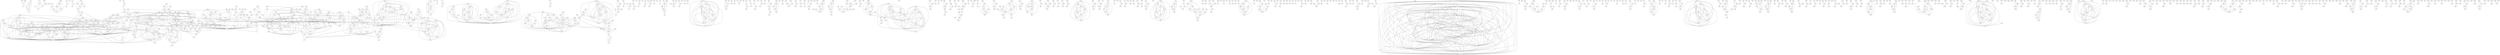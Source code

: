 graph  {
	0;
	1;
	1 -- 0;
	2;
	3;
	3 -- 2;
	4;
	4 -- 2;
	4 -- 3;
	5;
	5 -- 2;
	5 -- 3;
	5 -- 4;
	6;
	6 -- 2;
	6 -- 3;
	6 -- 4;
	6 -- 5;
	7;
	8;
	8 -- 7;
	9;
	9 -- 7;
	10;
	10 -- 7;
	10 -- 9;
	11;
	11 -- 7;
	11 -- 9;
	11 -- 10;
	12;
	13;
	13 -- 12;
	14;
	14 -- 12;
	14 -- 13;
	15;
	15 -- 12;
	15 -- 13;
	15 -- 14;
	16;
	17;
	17 -- 16;
	18;
	18 -- 16;
	18 -- 17;
	19;
	20;
	21;
	21 -- 20;
	22;
	22 -- 20;
	22 -- 21;
	23;
	24;
	24 -- 23;
	25;
	25 -- 23;
	25 -- 24;
	26;
	27;
	28;
	28 -- 27;
	29;
	29 -- 27;
	29 -- 28;
	30;
	31;
	31 -- 30;
	32;
	32 -- 30;
	32 -- 31;
	33;
	33 -- 30;
	34;
	34 -- 30;
	34 -- 33;
	35;
	36;
	36 -- 35;
	37;
	37 -- 35;
	37 -- 36;
	38;
	38 -- 35;
	38 -- 36;
	38 -- 37;
	39;
	39 -- 35;
	39 -- 36;
	39 -- 37;
	39 -- 38;
	40;
	40 -- 35;
	40 -- 36;
	40 -- 37;
	40 -- 38;
	40 -- 39;
	41;
	42;
	43;
	43 -- 42;
	44;
	45;
	45 -- 44;
	46;
	46 -- 44;
	46 -- 45;
	47;
	48;
	48 -- 47;
	49;
	49 -- 47;
	49 -- 48;
	50;
	50 -- 47;
	50 -- 48;
	50 -- 49;
	51;
	51 -- 33;
	52;
	52 -- 33;
	52 -- 51;
	53;
	53 -- 33;
	53 -- 34;
	53 -- 51;
	53 -- 52;
	54;
	54 -- 30;
	54 -- 33;
	54 -- 34;
	54 -- 51;
	54 -- 52;
	54 -- 53;
	55;
	55 -- 51;
	56;
	56 -- 51;
	56 -- 55;
	57;
	57 -- 51;
	58;
	58 -- 51;
	58 -- 57;
	59;
	60;
	60 -- 59;
	61;
	61 -- 59;
	61 -- 60;
	62;
	63;
	63 -- 62;
	64;
	64 -- 62;
	64 -- 63;
	65;
	65 -- 62;
	65 -- 63;
	65 -- 64;
	66;
	67;
	67 -- 66;
	68;
	68 -- 66;
	68 -- 67;
	69;
	70;
	70 -- 69;
	71;
	71 -- 69;
	71 -- 70;
	72;
	72 -- 69;
	72 -- 70;
	72 -- 71;
	73;
	74;
	74 -- 73;
	75;
	75 -- 73;
	75 -- 74;
	76;
	76 -- 73;
	76 -- 74;
	76 -- 75;
	77;
	78;
	78 -- 46;
	78 -- 77;
	79;
	79 -- 77;
	79 -- 78;
	80;
	80 -- 77;
	80 -- 78;
	80 -- 79;
	81;
	82;
	82 -- 81;
	83;
	83 -- 81;
	83 -- 82;
	84;
	85;
	85 -- 84;
	86;
	86 -- 84;
	86 -- 85;
	87;
	88;
	88 -- 87;
	89;
	90;
	90 -- 55;
	91;
	92;
	92 -- 91;
	93;
	93 -- 91;
	93 -- 92;
	94;
	95;
	95 -- 94;
	96;
	96 -- 94;
	96 -- 95;
	97;
	97 -- 69;
	97 -- 94;
	97 -- 95;
	97 -- 96;
	98;
	98 -- 94;
	98 -- 95;
	98 -- 96;
	98 -- 97;
	99;
	99 -- 94;
	99 -- 96;
	99 -- 97;
	100;
	100 -- 94;
	100 -- 96;
	100 -- 97;
	100 -- 99;
	101;
	102;
	103;
	103 -- 102;
	104;
	104 -- 102;
	104 -- 103;
	105;
	106;
	106 -- 105;
	107;
	107 -- 105;
	107 -- 106;
	108;
	109;
	109 -- 108;
	110;
	111;
	112;
	112 -- 111;
	113;
	114;
	114 -- 113;
	115;
	116;
	117;
	117 -- 116;
	118;
	119;
	119 -- 118;
	120;
	121;
	121 -- 78;
	121 -- 120;
	122;
	123;
	123 -- 122;
	124;
	124 -- 122;
	124 -- 123;
	125;
	126;
	127;
	127 -- 126;
	128;
	128 -- 126;
	128 -- 127;
	129;
	130;
	130 -- 129;
	131;
	131 -- 30;
	131 -- 33;
	131 -- 34;
	132;
	132 -- 33;
	132 -- 34;
	132 -- 53;
	132 -- 54;
	133;
	133 -- 33;
	133 -- 34;
	133 -- 53;
	133 -- 54;
	133 -- 132;
	134;
	134 -- 33;
	134 -- 34;
	134 -- 53;
	134 -- 54;
	134 -- 132;
	134 -- 133;
	135;
	136;
	136 -- 135;
	137;
	138;
	138 -- 137;
	139;
	140;
	140 -- 139;
	141;
	141 -- 139;
	141 -- 140;
	142;
	142 -- 139;
	142 -- 140;
	142 -- 141;
	143;
	143 -- 139;
	143 -- 140;
	143 -- 141;
	143 -- 142;
	144;
	144 -- 139;
	144 -- 140;
	144 -- 141;
	144 -- 142;
	144 -- 143;
	145;
	145 -- 139;
	145 -- 140;
	145 -- 141;
	145 -- 142;
	145 -- 143;
	145 -- 144;
	146;
	146 -- 139;
	146 -- 140;
	146 -- 141;
	146 -- 142;
	146 -- 143;
	146 -- 144;
	146 -- 145;
	147;
	147 -- 139;
	147 -- 140;
	147 -- 141;
	147 -- 142;
	147 -- 143;
	147 -- 144;
	147 -- 145;
	147 -- 146;
	148;
	148 -- 139;
	148 -- 140;
	148 -- 141;
	148 -- 142;
	148 -- 143;
	148 -- 144;
	148 -- 145;
	148 -- 146;
	148 -- 147;
	149;
	149 -- 71;
	150;
	150 -- 71;
	150 -- 94;
	150 -- 96;
	150 -- 149;
	151;
	151 -- 71;
	151 -- 127;
	151 -- 149;
	151 -- 150;
	152;
	152 -- 149;
	153;
	154;
	154 -- 153;
	155;
	155 -- 153;
	155 -- 154;
	156;
	156 -- 153;
	156 -- 154;
	156 -- 155;
	157;
	157 -- 71;
	158;
	158 -- 71;
	158 -- 157;
	159;
	160;
	161;
	161 -- 160;
	162;
	163;
	163 -- 162;
	164;
	165;
	165 -- 164;
	166;
	167;
	167 -- 166;
	168;
	169;
	170;
	170 -- 169;
	171;
	171 -- 169;
	171 -- 170;
	172;
	173;
	173 -- 172;
	174;
	174 -- 172;
	174 -- 173;
	175;
	176;
	176 -- 175;
	177;
	177 -- 175;
	177 -- 176;
	178;
	179;
	180;
	180 -- 179;
	181;
	181 -- 179;
	181 -- 180;
	182;
	183;
	183 -- 182;
	184;
	184 -- 55;
	184 -- 56;
	185;
	185 -- 184;
	186;
	186 -- 184;
	186 -- 185;
	187;
	188;
	188 -- 187;
	189;
	189 -- 187;
	189 -- 188;
	190;
	190 -- 33;
	191;
	191 -- 46;
	192;
	192 -- 46;
	192 -- 191;
	193;
	193 -- 46;
	193 -- 191;
	193 -- 192;
	194;
	194 -- 46;
	194 -- 191;
	195;
	196;
	196 -- 195;
	197;
	197 -- 195;
	197 -- 196;
	198;
	198 -- 195;
	198 -- 196;
	198 -- 197;
	199;
	199 -- 195;
	199 -- 196;
	199 -- 197;
	199 -- 198;
	200;
	201;
	201 -- 24;
	201 -- 25;
	201 -- 200;
	202;
	202 -- 24;
	202 -- 25;
	202 -- 200;
	202 -- 201;
	203;
	203 -- 131;
	204;
	205;
	206;
	206 -- 205;
	207;
	208;
	208 -- 207;
	209;
	209 -- 207;
	209 -- 208;
	210;
	211;
	211 -- 210;
	212;
	212 -- 210;
	212 -- 211;
	213;
	214;
	214 -- 213;
	215;
	215 -- 213;
	215 -- 214;
	216;
	216 -- 48;
	216 -- 136;
	217;
	217 -- 48;
	217 -- 216;
	218;
	218 -- 48;
	218 -- 216;
	218 -- 217;
	219;
	219 -- 216;
	219 -- 218;
	220;
	220 -- 216;
	220 -- 218;
	220 -- 219;
	221;
	221 -- 216;
	221 -- 219;
	221 -- 220;
	222;
	222 -- 216;
	222 -- 219;
	222 -- 220;
	222 -- 221;
	223;
	223 -- 136;
	223 -- 216;
	224;
	224 -- 216;
	224 -- 218;
	224 -- 219;
	224 -- 220;
	225;
	225 -- 94;
	225 -- 96;
	225 -- 150;
	225 -- 151;
	226;
	227;
	227 -- 226;
	228;
	229;
	229 -- 228;
	230;
	230 -- 228;
	230 -- 229;
	231;
	231 -- 228;
	231 -- 229;
	231 -- 230;
	232;
	233;
	234;
	234 -- 233;
	235;
	235 -- 72;
	235 -- 233;
	235 -- 234;
	236;
	237;
	238;
	238 -- 237;
	239;
	240;
	240 -- 239;
	241;
	241 -- 239;
	242;
	243;
	243 -- 242;
	244;
	245;
	245 -- 244;
	246;
	246 -- 244;
	247;
	247 -- 244;
	248;
	249;
	249 -- 248;
	250;
	250 -- 248;
	250 -- 249;
	251;
	251 -- 216;
	251 -- 217;
	251 -- 218;
	252;
	252 -- 216;
	252 -- 217;
	252 -- 218;
	252 -- 251;
	253;
	254;
	255;
	255 -- 254;
	256;
	256 -- 254;
	256 -- 255;
	257;
	258;
	259;
	259 -- 258;
	260;
	261;
	261 -- 260;
	262;
	263;
	263 -- 262;
	264;
	264 -- 262;
	264 -- 263;
	265;
	265 -- 262;
	265 -- 263;
	265 -- 264;
	266;
	266 -- 262;
	266 -- 263;
	266 -- 264;
	266 -- 265;
	267;
	267 -- 262;
	267 -- 263;
	267 -- 264;
	267 -- 265;
	267 -- 266;
	268;
	268 -- 262;
	268 -- 263;
	268 -- 264;
	268 -- 265;
	268 -- 266;
	268 -- 267;
	269;
	269 -- 262;
	269 -- 263;
	269 -- 264;
	269 -- 265;
	269 -- 266;
	269 -- 267;
	269 -- 268;
	270;
	271;
	271 -- 270;
	272;
	273;
	274;
	274 -- 273;
	275;
	275 -- 273;
	275 -- 274;
	276;
	277;
	277 -- 276;
	278;
	278 -- 276;
	278 -- 277;
	279;
	280;
	280 -- 279;
	281;
	281 -- 78;
	281 -- 150;
	281 -- 279;
	281 -- 280;
	282;
	282 -- 279;
	282 -- 280;
	282 -- 281;
	283;
	283 -- 279;
	283 -- 280;
	283 -- 281;
	283 -- 282;
	284;
	284 -- 279;
	284 -- 280;
	284 -- 281;
	284 -- 282;
	284 -- 283;
	285;
	285 -- 279;
	285 -- 280;
	285 -- 281;
	285 -- 282;
	285 -- 283;
	285 -- 284;
	286;
	287;
	287 -- 286;
	288;
	288 -- 286;
	288 -- 287;
	289;
	289 -- 286;
	289 -- 288;
	290;
	291;
	291 -- 290;
	292;
	292 -- 290;
	292 -- 291;
	293;
	294;
	294 -- 293;
	295;
	296;
	297;
	297 -- 296;
	298;
	298 -- 296;
	299;
	299 -- 296;
	299 -- 298;
	300;
	300 -- 296;
	300 -- 298;
	300 -- 299;
	301;
	301 -- 150;
	301 -- 151;
	301 -- 162;
	301 -- 203;
	302;
	302 -- 203;
	302 -- 301;
	303;
	303 -- 203;
	303 -- 301;
	303 -- 302;
	304;
	304 -- 301;
	304 -- 302;
	305;
	305 -- 78;
	306;
	306 -- 78;
	306 -- 305;
	307;
	307 -- 78;
	307 -- 265;
	307 -- 266;
	307 -- 268;
	307 -- 305;
	307 -- 306;
	308;
	308 -- 78;
	308 -- 305;
	308 -- 306;
	308 -- 307;
	309;
	309 -- 78;
	309 -- 305;
	309 -- 308;
	310;
	310 -- 69;
	310 -- 97;
	311;
	312;
	312 -- 311;
	313;
	314;
	314 -- 313;
	315;
	315 -- 313;
	315 -- 314;
	316;
	316 -- 162;
	316 -- 203;
	316 -- 301;
	317;
	317 -- 203;
	317 -- 301;
	317 -- 316;
	318;
	319;
	319 -- 318;
	320;
	321;
	321 -- 320;
	322;
	322 -- 320;
	322 -- 321;
	323;
	323 -- 320;
	323 -- 321;
	323 -- 322;
	324;
	324 -- 320;
	324 -- 323;
	325;
	325 -- 320;
	325 -- 323;
	325 -- 324;
	326;
	327;
	327 -- 30;
	327 -- 326;
	328;
	328 -- 326;
	328 -- 327;
	329;
	329 -- 326;
	329 -- 327;
	329 -- 328;
	330;
	330 -- 151;
	331;
	331 -- 151;
	331 -- 330;
	332;
	333;
	333 -- 332;
	334;
	334 -- 332;
	334 -- 333;
	335;
	335 -- 332;
	335 -- 333;
	335 -- 334;
	336;
	337;
	337 -- 336;
	338;
	339;
	339 -- 338;
	340;
	340 -- 338;
	340 -- 339;
	341;
	341 -- 338;
	341 -- 339;
	341 -- 340;
	342;
	343;
	343 -- 219;
	343 -- 221;
	343 -- 342;
	344;
	344 -- 342;
	344 -- 343;
	345;
	345 -- 216;
	345 -- 252;
	346;
	346 -- 216;
	346 -- 252;
	346 -- 345;
	347;
	347 -- 216;
	347 -- 252;
	347 -- 345;
	347 -- 346;
	348;
	349;
	349 -- 348;
	350;
	350 -- 348;
	350 -- 349;
	351;
	351 -- 348;
	351 -- 349;
	351 -- 350;
	352;
	352 -- 348;
	352 -- 349;
	352 -- 350;
	352 -- 351;
	353;
	353 -- 348;
	353 -- 349;
	353 -- 350;
	353 -- 351;
	353 -- 352;
	354;
	355;
	355 -- 354;
	356;
	356 -- 354;
	356 -- 355;
	357;
	358;
	358 -- 357;
	359;
	359 -- 357;
	359 -- 358;
	360;
	360 -- 357;
	360 -- 358;
	361;
	361 -- 357;
	361 -- 358;
	361 -- 360;
	362;
	362 -- 62;
	363;
	363 -- 362;
	364;
	364 -- 362;
	365;
	365 -- 362;
	365 -- 364;
	366;
	367;
	367 -- 366;
	368;
	368 -- 366;
	368 -- 367;
	369;
	369 -- 24;
	369 -- 25;
	370;
	370 -- 78;
	371;
	371 -- 78;
	371 -- 309;
	371 -- 370;
	372;
	373;
	373 -- 372;
	374;
	374 -- 372;
	374 -- 373;
	375;
	375 -- 33;
	376;
	376 -- 33;
	376 -- 375;
	377;
	377 -- 33;
	377 -- 375;
	377 -- 376;
	378;
	378 -- 375;
	378 -- 376;
	378 -- 377;
	379;
	380;
	380 -- 379;
	381;
	381 -- 379;
	381 -- 380;
	382;
	383;
	383 -- 382;
	384;
	384 -- 382;
	384 -- 383;
	385;
	386;
	386 -- 385;
	387;
	387 -- 385;
	387 -- 386;
	388;
	388 -- 385;
	388 -- 386;
	388 -- 387;
	389;
	389 -- 385;
	389 -- 386;
	389 -- 387;
	389 -- 388;
	390;
	390 -- 385;
	390 -- 386;
	390 -- 387;
	390 -- 388;
	390 -- 389;
	391;
	391 -- 385;
	391 -- 386;
	391 -- 387;
	391 -- 388;
	391 -- 389;
	391 -- 390;
	392;
	392 -- 385;
	392 -- 386;
	392 -- 387;
	392 -- 388;
	392 -- 389;
	392 -- 390;
	392 -- 391;
	393;
	394;
	394 -- 393;
	395;
	395 -- 393;
	395 -- 394;
	396;
	396 -- 393;
	396 -- 394;
	396 -- 395;
	397;
	398;
	398 -- 397;
	399;
	399 -- 397;
	399 -- 398;
	400;
	400 -- 397;
	400 -- 398;
	400 -- 399;
	401;
	401 -- 277;
	401 -- 278;
	402;
	402 -- 30;
	402 -- 277;
	402 -- 278;
	402 -- 327;
	402 -- 328;
	402 -- 401;
	403;
	403 -- 277;
	403 -- 278;
	403 -- 401;
	403 -- 402;
	404;
	404 -- 277;
	404 -- 278;
	404 -- 401;
	404 -- 402;
	404 -- 403;
	405;
	405 -- 277;
	405 -- 278;
	405 -- 401;
	405 -- 402;
	405 -- 403;
	405 -- 404;
	406;
	406 -- 166;
	407;
	408;
	409;
	409 -- 408;
	410;
	410 -- 408;
	410 -- 409;
	411;
	411 -- 408;
	411 -- 409;
	411 -- 410;
	412;
	412 -- 408;
	412 -- 409;
	412 -- 410;
	412 -- 411;
	413;
	413 -- 408;
	413 -- 410;
	413 -- 412;
	414;
	415;
	415 -- 247;
	415 -- 414;
	416;
	416 -- 327;
	416 -- 328;
	416 -- 402;
	417;
	417 -- 327;
	417 -- 402;
	418;
	419;
	419 -- 418;
	420;
	421;
	421 -- 319;
	422;
	423;
	423 -- 422;
	424;
	424 -- 422;
	424 -- 423;
	425;
	426;
	426 -- 425;
	427;
	427 -- 425;
	427 -- 426;
	428;
	428 -- 46;
	429;
	429 -- 428;
	430;
	431;
	431 -- 430;
	432;
	432 -- 430;
	433;
	434;
	434 -- 433;
	435;
	435 -- 244;
	435 -- 245;
	436;
	437;
	437 -- 436;
	438;
	438 -- 436;
	438 -- 437;
	439;
	439 -- 118;
	440;
	440 -- 439;
	441;
	441 -- 118;
	441 -- 439;
	442;
	443;
	443 -- 72;
	443 -- 442;
	444;
	445;
	445 -- 444;
	446;
	447;
	447 -- 446;
	448;
	448 -- 446;
	448 -- 447;
	449;
	449 -- 446;
	449 -- 447;
	449 -- 448;
	450;
	450 -- 282;
	451;
	452;
	453;
	453 -- 452;
	454;
	454 -- 452;
	454 -- 453;
	455;
	455 -- 452;
	455 -- 453;
	455 -- 454;
	456;
	456 -- 452;
	456 -- 453;
	456 -- 454;
	456 -- 455;
	457;
	457 -- 452;
	457 -- 453;
	457 -- 454;
	457 -- 455;
	457 -- 456;
	458;
	458 -- 452;
	458 -- 453;
	458 -- 454;
	458 -- 455;
	458 -- 456;
	458 -- 457;
	459;
	459 -- 452;
	459 -- 453;
	459 -- 454;
	459 -- 455;
	459 -- 456;
	459 -- 457;
	459 -- 458;
	460;
	461;
	461 -- 460;
	462;
	462 -- 460;
	462 -- 461;
	463;
	463 -- 301;
	463 -- 460;
	463 -- 461;
	463 -- 462;
	464;
	464 -- 33;
	465;
	465 -- 464;
	466;
	466 -- 464;
	466 -- 465;
	467;
	468;
	468 -- 467;
	469;
	469 -- 467;
	469 -- 468;
	470;
	470 -- 467;
	470 -- 468;
	470 -- 469;
	471;
	471 -- 467;
	471 -- 468;
	471 -- 469;
	471 -- 470;
	472;
	473;
	473 -- 219;
	473 -- 222;
	473 -- 472;
	474;
	474 -- 472;
	474 -- 473;
	475;
	476;
	476 -- 475;
	477;
	477 -- 475;
	478;
	478 -- 475;
	478 -- 477;
	479;
	480;
	480 -- 479;
	481;
	481 -- 479;
	481 -- 480;
	482;
	482 -- 479;
	482 -- 480;
	482 -- 481;
	483;
	484;
	484 -- 483;
	485;
	485 -- 33;
	486;
	487;
	487 -- 486;
	488;
	488 -- 33;
	488 -- 54;
	489;
	489 -- 33;
	489 -- 54;
	489 -- 488;
	490;
	490 -- 78;
	490 -- 309;
	491;
	491 -- 309;
	491 -- 490;
	492;
	492 -- 490;
	493;
	493 -- 309;
	493 -- 490;
	494;
	495;
	495 -- 494;
	496;
	496 -- 494;
	496 -- 495;
	497;
	498;
	498 -- 497;
	499;
	499 -- 303;
	500;
	500 -- 150;
	501;
	501 -- 500;
	502;
	502 -- 500;
	502 -- 501;
	503;
	503 -- 500;
	503 -- 502;
	504;
	505;
	506;
	506 -- 505;
	507;
	507 -- 33;
	507 -- 190;
	508;
	508 -- 33;
	508 -- 190;
	508 -- 507;
	509;
	509 -- 33;
	509 -- 190;
	509 -- 507;
	509 -- 508;
	510;
	511;
	512;
	512 -- 511;
	513;
	513 -- 244;
	513 -- 245;
	514;
	515;
	515 -- 514;
	516;
	516 -- 150;
	516 -- 151;
	516 -- 216;
	516 -- 225;
	516 -- 346;
	516 -- 514;
	516 -- 515;
	517;
	517 -- 127;
	517 -- 150;
	517 -- 151;
	517 -- 152;
	517 -- 225;
	517 -- 514;
	517 -- 515;
	517 -- 516;
	518;
	519;
	519 -- 518;
	520;
	521;
	521 -- 520;
	522;
	522 -- 76;
	523;
	523 -- 522;
	524;
	524 -- 522;
	524 -- 523;
	525;
	525 -- 522;
	525 -- 523;
	525 -- 524;
	526;
	526 -- 522;
	526 -- 523;
	526 -- 524;
	526 -- 525;
	527;
	527 -- 522;
	528;
	529;
	529 -- 528;
	530;
	531;
	531 -- 530;
	532;
	532 -- 530;
	532 -- 531;
	533;
	533 -- 530;
	533 -- 531;
	533 -- 532;
	534;
	535;
	535 -- 534;
	536;
	537;
	538;
	538 -- 537;
	539;
	539 -- 537;
	539 -- 538;
	540;
	540 -- 537;
	541;
	541 -- 537;
	541 -- 540;
	542;
	542 -- 537;
	542 -- 540;
	542 -- 541;
	543;
	544;
	545;
	545 -- 544;
	546;
	547;
	547 -- 55;
	547 -- 56;
	547 -- 329;
	547 -- 546;
	548;
	548 -- 121;
	549;
	549 -- 121;
	549 -- 548;
	550;
	550 -- 121;
	550 -- 548;
	550 -- 549;
	551;
	552;
	553;
	553 -- 552;
	554;
	554 -- 552;
	554 -- 553;
	555;
	556;
	557;
	557 -- 556;
	558;
	558 -- 556;
	558 -- 557;
	559;
	560;
	560 -- 559;
	561;
	561 -- 33;
	561 -- 34;
	561 -- 53;
	561 -- 54;
	561 -- 132;
	561 -- 133;
	561 -- 134;
	562;
	562 -- 33;
	562 -- 34;
	562 -- 53;
	562 -- 54;
	562 -- 132;
	562 -- 133;
	562 -- 134;
	562 -- 561;
	563;
	563 -- 82;
	564;
	564 -- 563;
	565;
	565 -- 563;
	565 -- 564;
	566;
	566 -- 563;
	566 -- 564;
	566 -- 565;
	567;
	567 -- 189;
	568;
	569;
	569 -- 568;
	570;
	571;
	571 -- 570;
	572;
	573;
	573 -- 572;
	574;
	574 -- 281;
	574 -- 283;
	575;
	575 -- 281;
	575 -- 574;
	576;
	576 -- 281;
	576 -- 574;
	577;
	578;
	578 -- 577;
	579;
	580;
	581;
	581 -- 580;
	582;
	582 -- 580;
	582 -- 581;
	583;
	584;
	584 -- 583;
	585;
	585 -- 136;
	586;
	586 -- 136;
	586 -- 585;
	587;
	587 -- 136;
	587 -- 585;
	587 -- 586;
	588;
	589;
	590;
	590 -- 307;
	590 -- 589;
	591;
	591 -- 589;
	591 -- 590;
	592;
	592 -- 589;
	592 -- 590;
	592 -- 591;
	593;
	594;
	594 -- 593;
	595;
	595 -- 277;
	595 -- 278;
	595 -- 403;
	596;
	596 -- 46;
	596 -- 327;
	596 -- 416;
	597;
	598;
	598 -- 597;
	599;
	600;
	600 -- 599;
	601;
	602;
	603;
	603 -- 602;
	604;
	605;
	606;
	606 -- 275;
	607;
	607 -- 275;
	607 -- 606;
	608;
	608 -- 275;
	608 -- 606;
	608 -- 607;
	609;
	609 -- 45;
	610;
	610 -- 45;
	610 -- 609;
	611;
	611 -- 45;
	611 -- 609;
	612;
	612 -- 45;
	612 -- 609;
	612 -- 611;
	613;
	614;
	615;
	615 -- 614;
	616;
	617;
	617 -- 616;
	618;
	619;
	619 -- 618;
	620;
	620 -- 618;
	620 -- 619;
	621;
	622;
	622 -- 621;
	623;
	624;
	624 -- 623;
	625;
	626;
	626 -- 625;
	627;
	627 -- 625;
	627 -- 626;
	628;
	628 -- 625;
	628 -- 626;
	628 -- 627;
	629;
	630;
	630 -- 629;
	631;
	631 -- 337;
	631 -- 629;
	631 -- 630;
	632;
	633;
	633 -- 632;
	634;
	635;
	636;
	636 -- 635;
	637;
	637 -- 635;
	637 -- 636;
	638;
	638 -- 162;
	638 -- 301;
	638 -- 316;
	638 -- 463;
	639;
	639 -- 162;
	639 -- 301;
	639 -- 316;
	639 -- 638;
	640;
	640 -- 638;
	641;
	641 -- 78;
	642;
	643;
	643 -- 642;
	644;
	645;
	646;
	646 -- 78;
	647;
	648;
	648 -- 647;
	649;
	650;
	650 -- 189;
	650 -- 567;
	651;
	651 -- 189;
	651 -- 567;
	651 -- 650;
	652;
	652 -- 34;
	653;
	653 -- 652;
	654;
	654 -- 34;
	654 -- 55;
	654 -- 56;
	654 -- 652;
	654 -- 653;
	655;
	655 -- 34;
	655 -- 652;
	655 -- 653;
	655 -- 654;
	656;
	656 -- 652;
	656 -- 654;
	656 -- 655;
	657;
	657 -- 34;
	657 -- 652;
	657 -- 654;
	657 -- 655;
	658;
	659;
	659 -- 658;
	660;
	660 -- 658;
	660 -- 659;
	661;
	661 -- 658;
	661 -- 659;
	661 -- 660;
	662;
	663;
	663 -- 662;
	664;
	664 -- 662;
	664 -- 663;
	665;
	665 -- 662;
	665 -- 663;
	665 -- 664;
	666;
	666 -- 662;
	666 -- 663;
	666 -- 664;
	666 -- 665;
	667;
	668;
	668 -- 667;
	669;
	670;
	670 -- 669;
	671;
	671 -- 669;
	672;
	673;
	673 -- 672;
	674;
	674 -- 515;
	674 -- 516;
	675;
	675 -- 443;
	676;
	676 -- 443;
	676 -- 675;
	677;
	677 -- 662;
	677 -- 663;
	678;
	679;
	679 -- 678;
	680;
	680 -- 678;
	680 -- 679;
	681;
	682;
	682 -- 681;
	683;
	683 -- 681;
	683 -- 682;
	684;
	684 -- 681;
	684 -- 682;
	684 -- 683;
	685;
	685 -- 57;
	686;
	686 -- 350;
	687;
	688;
	689;
	689 -- 537;
	689 -- 539;
	690;
	690 -- 537;
	690 -- 539;
	690 -- 689;
	691;
	692;
	692 -- 342;
	693;
	694;
	694 -- 693;
	695;
	695 -- 693;
	695 -- 694;
	696;
	696 -- 693;
	696 -- 694;
	696 -- 695;
	697;
	697 -- 219;
	697 -- 343;
	697 -- 693;
	697 -- 694;
	697 -- 695;
	697 -- 696;
	698;
	698 -- 693;
	698 -- 694;
	698 -- 695;
	698 -- 696;
	698 -- 697;
	699;
	699 -- 445;
	700;
	700 -- 96;
	701;
	701 -- 96;
	701 -- 700;
	702;
	702 -- 96;
	702 -- 700;
	702 -- 701;
	703;
	704;
	705;
	705 -- 704;
	706;
	706 -- 704;
	706 -- 705;
	707;
	707 -- 704;
	707 -- 705;
	707 -- 706;
	708;
	708 -- 94;
	708 -- 96;
	708 -- 97;
	708 -- 99;
	709;
	709 -- 69;
	709 -- 71;
	709 -- 72;
	709 -- 97;
	710;
	710 -- 69;
	710 -- 97;
	710 -- 709;
	711;
	711 -- 87;
	711 -- 88;
	712;
	712 -- 642;
	713;
	713 -- 642;
	713 -- 712;
	714;
	715;
	715 -- 695;
	716;
	716 -- 695;
	716 -- 715;
	717;
	717 -- 695;
	717 -- 715;
	717 -- 716;
	718;
	718 -- 695;
	718 -- 715;
	718 -- 716;
	718 -- 717;
	719;
	720;
	720 -- 719;
	721;
	721 -- 670;
	722;
	723;
	724;
	724 -- 723;
	725;
	725 -- 723;
	725 -- 724;
	726;
	726 -- 723;
	726 -- 724;
	726 -- 725;
	727;
	728;
	729;
	729 -- 136;
	729 -- 587;
	730;
	731;
	731 -- 730;
	732;
	733;
	733 -- 732;
	734;
	734 -- 732;
	734 -- 733;
	735;
	736;
	736 -- 71;
	737;
	737 -- 71;
	737 -- 736;
	738;
	738 -- 72;
	738 -- 443;
	739;
	739 -- 443;
	740;
	741;
	742;
	742 -- 293;
	742 -- 294;
	742 -- 523;
	743;
	743 -- 293;
	743 -- 294;
	743 -- 742;
	744;
	744 -- 293;
	744 -- 294;
	744 -- 742;
	744 -- 743;
	745;
	745 -- 742;
	746;
	746 -- 294;
	746 -- 523;
	746 -- 742;
	747;
	748;
	748 -- 747;
	749;
	750;
	751;
	751 -- 750;
	752;
	752 -- 719;
	753;
	753 -- 719;
	753 -- 752;
	754;
	755;
	755 -- 754;
	756;
	756 -- 34;
	756 -- 78;
	757;
	757 -- 69;
	757 -- 72;
	757 -- 756;
	758;
	758 -- 69;
	758 -- 72;
	758 -- 756;
	758 -- 757;
	759;
	759 -- 78;
	759 -- 371;
	759 -- 756;
	760;
	760 -- 34;
	760 -- 756;
	761;
	761 -- 34;
	761 -- 756;
	762;
	762 -- 34;
	762 -- 756;
	762 -- 761;
	763;
	763 -- 34;
	763 -- 756;
	763 -- 761;
	763 -- 762;
	764;
	764 -- 121;
	764 -- 756;
	764 -- 761;
	765;
	765 -- 121;
	765 -- 756;
	765 -- 761;
	765 -- 764;
	766;
	767;
	767 -- 766;
	768;
	768 -- 766;
	768 -- 767;
	769;
	769 -- 766;
	769 -- 767;
	769 -- 768;
	770;
	770 -- 126;
	770 -- 127;
	771;
	771 -- 126;
	771 -- 127;
	771 -- 770;
	772;
	772 -- 126;
	772 -- 127;
	772 -- 770;
	772 -- 771;
	773;
	773 -- 126;
	773 -- 127;
	773 -- 770;
	773 -- 771;
	773 -- 772;
	774;
	774 -- 654;
	774 -- 657;
	774 -- 761;
	775;
	775 -- 756;
	775 -- 761;
	775 -- 764;
	775 -- 765;
	775 -- 774;
	776;
	776 -- 761;
	776 -- 774;
	776 -- 775;
	777;
	778;
	778 -- 777;
	779;
	780;
	780 -- 496;
	781;
	781 -- 496;
	781 -- 780;
	782;
	783;
	783 -- 631;
	784;
	784 -- 631;
	784 -- 783;
	785;
	786;
	786 -- 785;
	787;
	787 -- 785;
	787 -- 786;
	788;
	788 -- 216;
	788 -- 346;
	788 -- 516;
	789;
	789 -- 597;
	790;
	790 -- 597;
	790 -- 789;
	791;
	792;
	792 -- 662;
	793;
	793 -- 662;
	793 -- 792;
	794;
	794 -- 662;
	794 -- 792;
	794 -- 793;
	795;
	795 -- 64;
	796;
	796 -- 64;
	796 -- 795;
	797;
	797 -- 64;
	797 -- 795;
	797 -- 796;
	798;
	798 -- 64;
	798 -- 795;
	798 -- 796;
	798 -- 797;
	799;
	800;
	800 -- 799;
	801;
	801 -- 799;
	801 -- 800;
	802;
	802 -- 799;
	802 -- 800;
	802 -- 801;
	803;
	803 -- 799;
	803 -- 800;
	803 -- 801;
	803 -- 802;
	804;
	804 -- 799;
	804 -- 800;
	804 -- 801;
	804 -- 802;
	804 -- 803;
	805;
	805 -- 62;
	805 -- 362;
	806;
	806 -- 62;
	806 -- 362;
	806 -- 805;
	807;
	807 -- 62;
	807 -- 362;
	807 -- 805;
	807 -- 806;
	808;
	808 -- 62;
	808 -- 805;
	808 -- 806;
	808 -- 807;
	809;
	810;
	810 -- 809;
	811;
	812;
	813;
	813 -- 812;
	814;
	815;
	815 -- 814;
	816;
	816 -- 814;
	816 -- 815;
	817;
	818;
	818 -- 817;
	819;
	820;
	820 -- 819;
	821;
	822;
	822 -- 821;
	823;
	823 -- 821;
	823 -- 822;
	824;
	824 -- 821;
	824 -- 822;
	824 -- 823;
	825;
	826;
	826 -- 825;
	827;
	827 -- 825;
	827 -- 826;
	828;
	828 -- 825;
	828 -- 826;
	828 -- 827;
	829;
	829 -- 825;
	829 -- 826;
	829 -- 827;
	829 -- 828;
	830;
	830 -- 825;
	830 -- 826;
	830 -- 827;
	830 -- 828;
	830 -- 829;
	831;
	831 -- 825;
	831 -- 826;
	831 -- 827;
	831 -- 828;
	831 -- 829;
	831 -- 830;
	832;
	832 -- 825;
	832 -- 826;
	832 -- 827;
	832 -- 828;
	832 -- 829;
	832 -- 830;
	832 -- 831;
	833;
	833 -- 825;
	833 -- 826;
	833 -- 827;
	833 -- 828;
	833 -- 829;
	833 -- 830;
	833 -- 831;
	833 -- 832;
	834;
	834 -- 825;
	834 -- 826;
	834 -- 827;
	834 -- 828;
	834 -- 829;
	834 -- 830;
	834 -- 831;
	834 -- 832;
	834 -- 833;
	835;
	836;
	836 -- 835;
	837;
	837 -- 835;
	837 -- 836;
	838;
	839;
	839 -- 33;
	839 -- 34;
	839 -- 54;
	840;
	840 -- 30;
	840 -- 33;
	840 -- 34;
	840 -- 54;
	841;
	842;
	842 -- 841;
	843;
	843 -- 841;
	843 -- 842;
	844;
	845;
	845 -- 844;
	846;
	846 -- 844;
	846 -- 845;
	847;
	847 -- 844;
	847 -- 845;
	847 -- 846;
	848;
	849;
	849 -- 848;
	850;
	851;
	851 -- 850;
	852;
	852 -- 850;
	852 -- 851;
	853;
	853 -- 78;
	853 -- 646;
	854;
	855;
	856;
	856 -- 855;
	857;
	857 -- 855;
	857 -- 856;
	858;
	859;
	859 -- 106;
	860;
	860 -- 294;
	861;
	861 -- 860;
	862;
	862 -- 860;
	862 -- 861;
	863;
	863 -- 654;
	864;
	864 -- 654;
	864 -- 863;
	865;
	865 -- 34;
	865 -- 654;
	866;
	866 -- 371;
	867;
	867 -- 371;
	867 -- 866;
	868;
	869;
	870;
	871;
	871 -- 870;
	872;
	872 -- 870;
	872 -- 871;
	873;
	873 -- 870;
	873 -- 871;
	873 -- 872;
	874;
	874 -- 870;
	874 -- 871;
	874 -- 872;
	874 -- 873;
	875;
	876;
	877;
	878;
	878 -- 877;
	879;
	879 -- 877;
	879 -- 878;
	880;
	880 -- 877;
	880 -- 878;
	880 -- 879;
	881;
	881 -- 877;
	881 -- 878;
	881 -- 879;
	881 -- 880;
	882;
	883;
	884;
	884 -- 883;
	885;
	885 -- 883;
	885 -- 884;
	886;
	887;
	887 -- 886;
	888;
	889;
	889 -- 888;
	890;
	890 -- 888;
	890 -- 889;
	891;
	892;
	892 -- 756;
	892 -- 761;
	892 -- 764;
	892 -- 765;
	892 -- 775;
	893;
	893 -- 55;
	893 -- 56;
	893 -- 652;
	893 -- 654;
	893 -- 655;
	894;
	894 -- 30;
	894 -- 327;
	894 -- 402;
	895;
	896;
	896 -- 895;
	897;
	897 -- 895;
	897 -- 896;
	898;
	898 -- 895;
	898 -- 896;
	898 -- 897;
	899;
	899 -- 895;
	899 -- 896;
	899 -- 897;
	899 -- 898;
	900;
	901;
	901 -- 900;
	902;
	902 -- 900;
	902 -- 901;
	903;
	904;
	904 -- 903;
	905;
	905 -- 903;
	905 -- 904;
	906;
	907;
	907 -- 906;
	908;
	908 -- 265;
	908 -- 266;
	908 -- 268;
	908 -- 307;
	909;
	910;
	910 -- 909;
	911;
	911 -- 909;
	911 -- 910;
	912;
	913;
	913 -- 912;
	914;
	914 -- 912;
	914 -- 913;
	915;
	915 -- 912;
	915 -- 913;
	915 -- 914;
	916;
	916 -- 912;
	916 -- 913;
	916 -- 914;
	916 -- 915;
	917;
	917 -- 912;
	917 -- 913;
	917 -- 914;
	917 -- 915;
	917 -- 916;
	918;
	918 -- 171;
	919;
	920;
	921;
	921 -- 920;
	922;
	922 -- 415;
	923;
	924;
	924 -- 923;
	925;
	925 -- 923;
	925 -- 924;
	926;
	926 -- 177;
	927;
	927 -- 243;
	928;
	929;
	930;
	930 -- 929;
	931;
	931 -- 293;
	931 -- 294;
	931 -- 742;
	931 -- 743;
	932;
	932 -- 293;
	932 -- 294;
	932 -- 742;
	932 -- 743;
	932 -- 931;
	933;
	933 -- 931;
	934;
	934 -- 55;
	934 -- 56;
	935;
	935 -- 117;
	936;
	936 -- 117;
	936 -- 935;
	937;
	937 -- 117;
	937 -- 935;
	937 -- 936;
	938;
	938 -- 117;
	938 -- 935;
	938 -- 936;
	938 -- 937;
	939;
	940;
	940 -- 478;
	941;
	942;
	942 -- 941;
	943;
	943 -- 941;
	943 -- 942;
	944;
	944 -- 263;
	944 -- 265;
	944 -- 266;
	944 -- 268;
	945;
	945 -- 263;
	945 -- 265;
	945 -- 266;
	945 -- 268;
	945 -- 944;
	946;
	946 -- 1;
	947;
	948;
	948 -- 947;
	949;
	950;
	950 -- 949;
	951;
	952;
	952 -- 951;
	953;
	953 -- 951;
	953 -- 952;
	954;
	954 -- 951;
	954 -- 952;
	954 -- 953;
	955;
	955 -- 194;
	956;
	956 -- 194;
	956 -- 955;
	957;
	958;
	958 -- 957;
	959;
	959 -- 957;
	959 -- 958;
	960;
	961;
	961 -- 960;
	962;
	962 -- 960;
	962 -- 961;
	963;
	963 -- 151;
	963 -- 517;
	964;
	964 -- 151;
	964 -- 517;
	964 -- 963;
	965;
	966;
	966 -- 965;
	967;
	967 -- 965;
	967 -- 966;
	968;
	968 -- 965;
	968 -- 966;
	968 -- 967;
	969;
	969 -- 965;
	969 -- 966;
	969 -- 967;
	969 -- 968;
	970;
	970 -- 965;
	970 -- 966;
	970 -- 967;
	970 -- 968;
	970 -- 969;
	971;
	972;
	973;
	973 -- 300;
	973 -- 972;
	974;
	975;
	975 -- 974;
	976;
	976 -- 88;
	976 -- 974;
	976 -- 975;
	977;
	977 -- 69;
	977 -- 72;
	977 -- 757;
	977 -- 758;
	978;
	979;
	979 -- 978;
	980;
	981;
	981 -- 980;
	982;
	982 -- 980;
	982 -- 981;
	983;
	984;
	984 -- 472;
	984 -- 473;
	984 -- 983;
	985;
	985 -- 473;
	985 -- 983;
	985 -- 984;
	986;
	986 -- 983;
	986 -- 984;
	987;
	988;
	988 -- 987;
	989;
	989 -- 973;
	990;
	991;
	991 -- 88;
	992;
	993;
	993 -- 992;
	994;
	995;
	995 -- 994;
	996;
	996 -- 994;
	996 -- 995;
	997;
	997 -- 994;
	997 -- 995;
	997 -- 996;
	998;
	998 -- 994;
	998 -- 995;
	998 -- 996;
	998 -- 997;
	999;
	1000;
	1000 -- 254;
	1000 -- 255;
	1000 -- 913;
	1000 -- 916;
	1000 -- 999;
	1001;
	1002;
	1002 -- 973;
	1003;
	1003 -- 973;
	1003 -- 1002;
	1004;
	1004 -- 973;
	1004 -- 1002;
	1004 -- 1003;
	1005;
	1005 -- 78;
	1006;
	1007;
	1007 -- 1006;
	1008;
	1008 -- 33;
	1008 -- 51;
	1009;
	1010;
	1010 -- 1009;
	1011;
	1012;
	1012 -- 1011;
	1013;
	1014;
	1014 -- 1013;
	1015;
	1016;
	1016 -- 62;
	1016 -- 806;
	1017;
	1018;
	1018 -- 1017;
	1019;
	1020;
	1021;
	1021 -- 127;
	1021 -- 128;
	1022;
	1022 -- 127;
	1022 -- 128;
	1022 -- 1021;
	1023;
	1023 -- 127;
	1023 -- 128;
	1023 -- 1021;
	1023 -- 1022;
	1024;
	1024 -- 53;
	1025;
	1025 -- 53;
	1025 -- 1024;
	1026;
	1026 -- 303;
	1027;
	1027 -- 1026;
	1028;
	1028 -- 294;
	1028 -- 746;
	1029;
	1029 -- 294;
	1029 -- 746;
	1029 -- 1028;
	1030;
	1030 -- 121;
	1030 -- 550;
	1031;
	1032;
	1032 -- 1031;
	1033;
	1034;
	1034 -- 1033;
	1035;
	1036;
	1036 -- 1035;
	1037;
	1037 -- 1035;
	1038;
	1038 -- 1035;
	1038 -- 1037;
	1039;
	1039 -- 308;
	1040;
	1040 -- 308;
	1040 -- 1039;
	1041;
	1041 -- 216;
	1041 -- 218;
	1041 -- 224;
	1042;
	1043;
	1043 -- 1042;
	1044;
	1044 -- 1042;
	1044 -- 1043;
	1045;
	1045 -- 1010;
	1046;
	1046 -- 482;
	1047;
	1047 -- 12;
	1048;
	1048 -- 12;
	1048 -- 1047;
	1049;
	1049 -- 12;
	1049 -- 1047;
	1049 -- 1048;
	1050;
	1050 -- 12;
	1050 -- 1047;
	1050 -- 1048;
	1050 -- 1049;
	1051;
	1052;
	1053;
	1053 -- 1052;
	1054;
	1055;
	1055 -- 1054;
	1056;
	1056 -- 1054;
	1057;
	1057 -- 1054;
	1057 -- 1056;
	1058;
	1058 -- 1054;
	1058 -- 1056;
	1058 -- 1057;
	1059;
	1060;
	1061;
	1061 -- 1060;
	1062;
	1062 -- 1060;
	1062 -- 1061;
	1063;
	1063 -- 1060;
	1063 -- 1061;
	1063 -- 1062;
	1064;
	1064 -- 1060;
	1064 -- 1061;
	1064 -- 1062;
	1064 -- 1063;
	1065;
	1065 -- 1060;
	1065 -- 1061;
	1065 -- 1062;
	1065 -- 1063;
	1065 -- 1064;
	1066;
	1066 -- 1060;
	1066 -- 1061;
	1066 -- 1062;
	1066 -- 1063;
	1066 -- 1064;
	1066 -- 1065;
	1067;
	1067 -- 1060;
	1067 -- 1061;
	1067 -- 1062;
	1067 -- 1063;
	1067 -- 1064;
	1067 -- 1065;
	1067 -- 1066;
	1068;
	1068 -- 1060;
	1068 -- 1061;
	1068 -- 1062;
	1068 -- 1063;
	1068 -- 1064;
	1068 -- 1065;
	1068 -- 1066;
	1068 -- 1067;
	1069;
	1069 -- 1060;
	1069 -- 1061;
	1069 -- 1062;
	1069 -- 1063;
	1069 -- 1064;
	1069 -- 1065;
	1069 -- 1066;
	1069 -- 1067;
	1069 -- 1068;
	1070;
	1070 -- 62;
	1070 -- 805;
	1070 -- 806;
	1070 -- 807;
	1071;
	1071 -- 62;
	1071 -- 362;
	1071 -- 805;
	1071 -- 806;
	1071 -- 807;
	1071 -- 1016;
	1071 -- 1070;
	1072;
	1072 -- 62;
	1072 -- 805;
	1072 -- 806;
	1072 -- 807;
	1072 -- 1070;
	1072 -- 1071;
	1073;
	1073 -- 62;
	1073 -- 805;
	1073 -- 806;
	1073 -- 807;
	1073 -- 1070;
	1073 -- 1071;
	1073 -- 1072;
	1074;
	1074 -- 227;
	1075;
	1076;
	1077;
	1078;
	1079;
	1079 -- 1078;
	1080;
	1081;
	1081 -- 281;
	1082;
	1082 -- 69;
	1083;
	1083 -- 69;
	1083 -- 1082;
	1084;
	1084 -- 0;
	1084 -- 1;
	1085;
	1086;
	1086 -- 516;
	1087;
	1087 -- 516;
	1087 -- 1086;
	1088;
	1088 -- 151;
	1088 -- 516;
	1088 -- 1087;
	1089;
	1089 -- 516;
	1089 -- 1087;
	1090;
	1091;
	1091 -- 472;
	1091 -- 473;
	1091 -- 984;
	1092;
	1092 -- 473;
	1092 -- 984;
	1092 -- 985;
	1093;
	1094;
	1094 -- 1093;
	1095;
	1095 -- 1093;
	1095 -- 1094;
	1096;
	1096 -- 1093;
	1096 -- 1094;
	1096 -- 1095;
	1097;
	1098;
	1098 -- 1097;
	1099;
	1099 -- 1097;
	1099 -- 1098;
	1100;
	1101;
	1102;
	1102 -- 1101;
	1103;
	1103 -- 1101;
	1103 -- 1102;
	1104;
	1105;
	1106;
	1106 -- 1105;
	1107;
	1107 -- 1105;
	1107 -- 1106;
	1108;
	1108 -- 1105;
	1108 -- 1106;
	1108 -- 1107;
	1109;
	1109 -- 1105;
	1109 -- 1106;
	1109 -- 1107;
	1109 -- 1108;
	1110;
	1110 -- 1105;
	1110 -- 1106;
	1110 -- 1107;
	1110 -- 1108;
	1110 -- 1109;
	1111;
	1111 -- 1105;
	1111 -- 1106;
	1111 -- 1107;
	1111 -- 1108;
	1111 -- 1109;
	1111 -- 1110;
	1112;
	1112 -- 1105;
	1112 -- 1106;
	1112 -- 1107;
	1112 -- 1108;
	1112 -- 1109;
	1112 -- 1110;
	1112 -- 1111;
	1113;
	1113 -- 1105;
	1113 -- 1106;
	1113 -- 1107;
	1113 -- 1108;
	1113 -- 1109;
	1113 -- 1110;
	1113 -- 1111;
	1113 -- 1112;
	1114;
	1115;
	1115 -- 1114;
	1116;
	1117;
	1117 -- 1116;
	1118;
	1118 -- 1116;
	1118 -- 1117;
	1119;
	1119 -- 1116;
	1119 -- 1117;
	1119 -- 1118;
	1120;
	1120 -- 1116;
	1120 -- 1117;
	1120 -- 1118;
	1120 -- 1119;
	1121;
	1121 -- 78;
	1122;
	1122 -- 78;
	1122 -- 1121;
	1123;
	1123 -- 78;
	1123 -- 756;
	1124;
	1124 -- 247;
	1124 -- 415;
	1125;
	1125 -- 247;
	1125 -- 415;
	1125 -- 1124;
	1126;
	1127;
	1128;
	1128 -- 1127;
	1129;
	1129 -- 976;
	1130;
	1130 -- 34;
	1130 -- 654;
	1130 -- 657;
	1130 -- 774;
	1131;
	1132;
	1132 -- 1131;
	1133;
	1134;
	1134 -- 1133;
	1135;
	1135 -- 194;
	1135 -- 956;
	1136;
	1136 -- 194;
	1136 -- 956;
	1136 -- 1135;
	1137;
	1137 -- 194;
	1137 -- 956;
	1137 -- 1135;
	1137 -- 1136;
	1138;
	1138 -- 194;
	1138 -- 956;
	1138 -- 1135;
	1139;
	1140;
	1140 -- 1139;
	1141;
	1142;
	1142 -- 1141;
	1143;
	1144;
	1145;
	1145 -- 219;
	1145 -- 221;
	1145 -- 343;
	1145 -- 697;
	1146;
	1147;
	1147 -- 1146;
	1148;
	1148 -- 1146;
	1148 -- 1147;
	1149;
	1149 -- 1146;
	1149 -- 1147;
	1149 -- 1148;
	1150;
	1150 -- 1146;
	1150 -- 1147;
	1150 -- 1148;
	1150 -- 1149;
	1151;
	1152;
	1153;
	1153 -- 1152;
	1154;
	1154 -- 1152;
	1154 -- 1153;
	1155;
	1155 -- 1152;
	1155 -- 1153;
	1155 -- 1154;
	1156;
	1156 -- 1152;
	1156 -- 1153;
	1156 -- 1154;
	1156 -- 1155;
	1157;
	1157 -- 1152;
	1157 -- 1153;
	1157 -- 1154;
	1157 -- 1155;
	1157 -- 1156;
	1158;
	1158 -- 1152;
	1158 -- 1153;
	1158 -- 1154;
	1158 -- 1155;
	1158 -- 1156;
	1158 -- 1157;
	1159;
	1159 -- 1152;
	1159 -- 1153;
	1159 -- 1154;
	1159 -- 1155;
	1159 -- 1156;
	1159 -- 1157;
	1159 -- 1158;
	1160;
	1160 -- 1152;
	1160 -- 1153;
	1160 -- 1154;
	1160 -- 1155;
	1160 -- 1156;
	1160 -- 1157;
	1160 -- 1158;
	1160 -- 1159;
	1161;
	1162;
	1162 -- 114;
	1162 -- 186;
	1163;
	1163 -- 114;
	1163 -- 1162;
	1164;
	1165;
	1165 -- 1164;
	1166;
	1166 -- 258;
	1166 -- 259;
	1167;
	1167 -- 258;
	1167 -- 259;
	1167 -- 1166;
	1168;
	1169;
	1169 -- 1168;
	1170;
	1170 -- 820;
	1171;
	1172;
	1172 -- 78;
	1173;
	1174;
	1175;
	1175 -- 931;
	1176;
	1176 -- 931;
	1176 -- 1175;
	1177;
	1177 -- 96;
	1177 -- 150;
	1178;
	1178 -- 150;
	1178 -- 281;
	1179;
	1180;
	1180 -- 589;
	1180 -- 590;
	1180 -- 591;
	1181;
	1181 -- 589;
	1181 -- 590;
	1181 -- 591;
	1181 -- 1180;
	1182;
	1182 -- 302;
	1183;
	1184;
	1185;
	1185 -- 1184;
	1186;
	1186 -- 1184;
	1186 -- 1185;
	1187;
	1188;
	1189;
	1189 -- 327;
	1189 -- 328;
	1190;
	1190 -- 33;
	1190 -- 34;
	1190 -- 54;
	1190 -- 840;
	1191;
	1191 -- 33;
	1191 -- 34;
	1191 -- 54;
	1191 -- 840;
	1191 -- 1190;
	1192;
	1193;
	1194;
	1194 -- 1193;
	1195;
	1195 -- 78;
	1196;
	1196 -- 78;
	1196 -- 1195;
	1197;
	1197 -- 78;
	1197 -- 1195;
	1197 -- 1196;
	1198;
	1199;
	1199 -- 1198;
	1200;
	1200 -- 1198;
	1200 -- 1199;
	1201;
	1201 -- 913;
	1201 -- 914;
	1201 -- 915;
	1201 -- 916;
	1201 -- 1000;
	1202;
	1202 -- 913;
	1202 -- 916;
	1202 -- 1000;
	1202 -- 1201;
	1203;
	1203 -- 913;
	1203 -- 916;
	1203 -- 1000;
	1203 -- 1201;
	1203 -- 1202;
	1204;
	1204 -- 913;
	1204 -- 916;
	1204 -- 1000;
	1204 -- 1201;
	1204 -- 1202;
	1204 -- 1203;
	1205;
	1205 -- 913;
	1205 -- 916;
	1205 -- 1000;
	1205 -- 1201;
	1205 -- 1202;
	1205 -- 1203;
	1205 -- 1204;
	1206;
	1206 -- 913;
	1206 -- 914;
	1206 -- 915;
	1206 -- 916;
	1206 -- 1201;
	1207;
	1207 -- 913;
	1207 -- 914;
	1207 -- 915;
	1207 -- 916;
	1207 -- 1201;
	1207 -- 1206;
	1208;
	1208 -- 913;
	1208 -- 914;
	1208 -- 915;
	1208 -- 916;
	1208 -- 1201;
	1208 -- 1206;
	1208 -- 1207;
	1209;
	1210;
	1210 -- 1209;
	1211;
	1211 -- 1209;
	1211 -- 1210;
	1212;
	1212 -- 1209;
	1212 -- 1210;
	1212 -- 1211;
	1213;
	1214;
	1214 -- 330;
	1215;
	1215 -- 330;
	1215 -- 1214;
	1216;
	1216 -- 330;
	1216 -- 1214;
	1216 -- 1215;
	1217;
	1217 -- 330;
	1217 -- 1214;
	1217 -- 1215;
	1217 -- 1216;
	1218;
	1219;
	1219 -- 1218;
	1220;
	1221;
	1221 -- 150;
	1221 -- 500;
	1222;
	1223;
	1223 -- 1222;
	1224;
	1224 -- 1222;
	1224 -- 1223;
	1225;
	1226;
	1226 -- 1225;
	1227;
	1227 -- 1225;
	1228;
	1228 -- 33;
	1228 -- 54;
	1228 -- 132;
	1229;
	1229 -- 33;
	1229 -- 54;
	1229 -- 132;
	1229 -- 1228;
	1230;
	1230 -- 244;
	1231;
	1232;
	1232 -- 1231;
	1233;
	1233 -- 415;
	1234;
	1234 -- 415;
	1234 -- 1233;
	1235;
	1235 -- 481;
	1236;
	1236 -- 481;
	1236 -- 1235;
	1237;
	1238;
	1238 -- 1237;
	1239;
	1239 -- 547;
	1240;
	1241;
	1241 -- 1240;
	1242;
	1243;
	1243 -- 1242;
	1244;
	1244 -- 482;
	1245;
	1245 -- 482;
	1245 -- 1244;
	1246;
	1246 -- 482;
	1246 -- 1244;
	1246 -- 1245;
	1247;
	1247 -- 482;
	1247 -- 1244;
	1247 -- 1245;
	1247 -- 1246;
	1248;
	1249;
	1249 -- 1248;
	1250;
	1250 -- 481;
	1251;
	1251 -- 481;
	1251 -- 1250;
	1252;
	1253;
	1253 -- 1252;
	1254;
	1254 -- 1252;
	1254 -- 1253;
	1255;
	1255 -- 121;
	1255 -- 764;
	1255 -- 765;
	1256;
	1256 -- 916;
	1256 -- 1201;
	1257;
	1257 -- 916;
	1257 -- 1201;
	1257 -- 1256;
	1258;
	1259;
	1259 -- 1258;
	1260;
	1261;
	1261 -- 1260;
	1262;
	1262 -- 1260;
	1262 -- 1261;
	1263;
	1263 -- 375;
	1263 -- 376;
	1263 -- 377;
	1264;
	1265;
	1265 -- 1264;
	1266;
	1266 -- 1264;
	1266 -- 1265;
	1267;
	1267 -- 1264;
	1267 -- 1265;
	1267 -- 1266;
	1268;
	1268 -- 872;
	1269;
	1270;
	1270 -- 320;
	1270 -- 321;
	1271;
	1271 -- 947;
	1272;
	1272 -- 947;
	1272 -- 1271;
	1273;
	1273 -- 843;
	1274;
	1274 -- 843;
	1274 -- 1273;
	1275;
	1275 -- 843;
	1275 -- 1273;
	1275 -- 1274;
	1276;
	1276 -- 843;
	1276 -- 1273;
	1276 -- 1274;
	1276 -- 1275;
	1277;
	1278;
	1278 -- 293;
	1278 -- 294;
	1278 -- 742;
	1278 -- 743;
	1278 -- 744;
	1279;
	1279 -- 744;
	1280;
	1280 -- 744;
	1280 -- 1279;
	1281;
	1281 -- 744;
	1281 -- 1279;
	1281 -- 1280;
	1282;
	1282 -- 219;
	1282 -- 1145;
	1283;
	1283 -- 219;
	1283 -- 1145;
	1283 -- 1282;
	1284;
	1285;
	1286;
	1287;
	1287 -- 1286;
	1288;
	1288 -- 1286;
	1288 -- 1287;
	1289;
	1289 -- 1286;
	1289 -- 1287;
	1289 -- 1288;
	1290;
	1290 -- 1286;
	1290 -- 1287;
	1290 -- 1288;
	1290 -- 1289;
	1291;
	1292;
	1293;
	1293 -- 1292;
	1294;
	1294 -- 1292;
	1294 -- 1293;
	1295;
	1295 -- 33;
	1295 -- 375;
	1295 -- 376;
	1295 -- 377;
	1296;
	1297;
	1298;
	1299;
	1299 -- 1298;
	1300;
	1301;
	1302;
	1303;
	1303 -- 1018;
	1304;
	1304 -- 1018;
	1304 -- 1303;
	1305;
	1305 -- 1018;
	1306;
	1306 -- 1017;
	1306 -- 1018;
	1307;
	1307 -- 1017;
	1307 -- 1018;
	1307 -- 1306;
	1308;
	1308 -- 1017;
	1308 -- 1018;
	1308 -- 1306;
	1308 -- 1307;
	1309;
	1309 -- 1017;
	1309 -- 1018;
	1309 -- 1306;
	1309 -- 1307;
	1309 -- 1308;
	1310;
	1311;
	1311 -- 1310;
	1312;
	1313;
	1313 -- 1312;
	1314;
	1314 -- 1312;
	1314 -- 1313;
	1315;
	1315 -- 53;
	1315 -- 1312;
	1315 -- 1313;
	1315 -- 1314;
	1316;
	1316 -- 1312;
	1316 -- 1313;
	1316 -- 1314;
	1316 -- 1315;
	1317;
	1318;
	1318 -- 900;
	1319;
	1320;
	1321;
	1321 -- 1320;
	1322;
	1322 -- 524;
	1323;
	1324;
	1324 -- 1323;
	1325;
	1325 -- 1323;
	1325 -- 1324;
	1326;
	1327;
	1327 -- 1326;
	1328;
	1329;
	1329 -- 1328;
	1330;
	1331;
	1332;
	1332 -- 1331;
	1333;
	1333 -- 1331;
	1333 -- 1332;
	1334;
	1335;
	1336;
	1336 -- 1335;
	1337;
	1337 -- 1335;
	1337 -- 1336;
	1338;
	1338 -- 1335;
	1338 -- 1336;
	1338 -- 1337;
	1339;
	1339 -- 882;
	1340;
	1341;
	1341 -- 517;
	1342;
	1342 -- 150;
	1342 -- 281;
	1342 -- 1178;
	1343;
	1343 -- 281;
	1344;
	1344 -- 281;
	1344 -- 1343;
	1345;
	1345 -- 1225;
	1346;
	1346 -- 721;
	1347;
	1347 -- 377;
	1348;
	1348 -- 377;
	1348 -- 1347;
	1349;
	1349 -- 362;
	1350;
	1350 -- 362;
	1350 -- 1349;
	1351;
	1351 -- 362;
	1351 -- 1349;
	1351 -- 1350;
	1352;
	1352 -- 362;
	1352 -- 1349;
	1352 -- 1350;
	1352 -- 1351;
	1353;
	1354;
	1355;
	1355 -- 1354;
	1356;
	1356 -- 523;
	1356 -- 742;
	1356 -- 746;
	1356 -- 931;
	1357;
	1357 -- 1107;
	1357 -- 1356;
	1358;
	1358 -- 1107;
	1358 -- 1356;
	1358 -- 1357;
	1359;
	1359 -- 1356;
	1360;
	1361;
	1361 -- 46;
	1361 -- 428;
	1362;
	1362 -- 46;
	1362 -- 428;
	1362 -- 1361;
	1363;
	1363 -- 46;
	1364;
	1364 -- 1286;
	1365;
	1365 -- 1286;
	1365 -- 1364;
	1366;
	1366 -- 1286;
	1366 -- 1364;
	1366 -- 1365;
	1367;
	1367 -- 1286;
	1367 -- 1364;
	1367 -- 1365;
	1367 -- 1366;
	1368;
	1368 -- 293;
	1368 -- 294;
	1368 -- 931;
	1368 -- 932;
	1369;
	1369 -- 293;
	1369 -- 294;
	1369 -- 931;
	1369 -- 932;
	1369 -- 1368;
	1370;
	1371;
	1371 -- 1370;
	1372;
	1373;
	1373 -- 1372;
	1374;
	1375;
	1375 -- 1374;
	1376;
	1376 -- 1374;
	1376 -- 1375;
	1377;
	1377 -- 1294;
	1378;
	1378 -- 1294;
	1378 -- 1377;
	1379;
	1380;
	1381;
	1381 -- 76;
	1381 -- 522;
	1382;
	1383;
	1384;
	1384 -- 194;
	1385;
	1385 -- 194;
	1385 -- 1384;
	1386;
	1387;
	1387 -- 1386;
	1388;
	1389;
	1389 -- 329;
	1389 -- 547;
	1390;
	1391;
	1391 -- 1390;
	1392;
	1392 -- 1390;
	1392 -- 1391;
	1393;
	1394;
	1394 -- 219;
	1394 -- 343;
	1394 -- 697;
	1394 -- 1145;
	1395;
	1395 -- 219;
	1395 -- 343;
	1395 -- 697;
	1395 -- 1145;
	1395 -- 1394;
	1396;
	1396 -- 219;
	1396 -- 343;
	1396 -- 697;
	1396 -- 1145;
	1396 -- 1394;
	1396 -- 1395;
	1397;
	1397 -- 219;
	1397 -- 343;
	1397 -- 697;
	1397 -- 1145;
	1397 -- 1394;
	1397 -- 1395;
	1397 -- 1396;
	1398;
	1398 -- 314;
	1399;
	1400;
	1400 -- 1399;
	1401;
	1401 -- 1399;
	1401 -- 1400;
	1402;
	1402 -- 1399;
	1402 -- 1400;
	1402 -- 1401;
	1403;
	1403 -- 1399;
	1403 -- 1400;
	1403 -- 1401;
	1403 -- 1402;
	1404;
	1404 -- 327;
	1404 -- 416;
	1405;
	1405 -- 327;
	1405 -- 416;
	1405 -- 1404;
	1406;
	1406 -- 327;
	1406 -- 416;
	1406 -- 1404;
	1406 -- 1405;
	1407;
	1407 -- 327;
	1407 -- 416;
	1407 -- 1404;
	1407 -- 1405;
	1407 -- 1406;
	1408;
	1408 -- 327;
	1408 -- 416;
	1408 -- 1404;
	1408 -- 1405;
	1408 -- 1406;
	1408 -- 1407;
	1409;
	1409 -- 496;
	1410;
	1410 -- 496;
	1410 -- 1409;
	1411;
	1411 -- 1107;
	1411 -- 1357;
	1411 -- 1358;
	1412;
	1412 -- 1060;
	1413;
	1413 -- 186;
	1413 -- 1162;
	1414;
	1414 -- 186;
	1414 -- 1162;
	1414 -- 1413;
	1415;
	1415 -- 186;
	1415 -- 1162;
	1415 -- 1413;
	1415 -- 1414;
	1416;
	1416 -- 303;
	1416 -- 1026;
	1417;
	1417 -- 303;
	1417 -- 1026;
	1417 -- 1416;
	1418;
	1418 -- 930;
	1419;
	1419 -- 1336;
	1420;
	1421;
	1421 -- 1420;
	1422;
	1422 -- 1420;
	1422 -- 1421;
	1423;
	1423 -- 1420;
	1423 -- 1421;
	1423 -- 1422;
	1424;
	1424 -- 9;
	1425;
	1425 -- 9;
	1425 -- 1424;
	1426;
	1427;
	1427 -- 1426;
	1428;
	1428 -- 1426;
	1428 -- 1427;
	1429;
	1429 -- 645;
	1430;
	1430 -- 645;
	1430 -- 1429;
	1431;
	1431 -- 645;
	1431 -- 1429;
	1431 -- 1430;
	1432;
	1432 -- 645;
	1432 -- 1429;
	1432 -- 1430;
	1432 -- 1431;
	1433;
	1433 -- 645;
	1433 -- 1429;
	1433 -- 1430;
	1433 -- 1431;
	1433 -- 1432;
	1434;
	1434 -- 645;
	1434 -- 1429;
	1434 -- 1430;
	1434 -- 1431;
	1434 -- 1432;
	1434 -- 1433;
	1435;
	1435 -- 645;
	1435 -- 1429;
	1435 -- 1430;
	1435 -- 1431;
	1435 -- 1432;
	1435 -- 1433;
	1435 -- 1434;
	1436;
	1436 -- 645;
	1436 -- 1429;
	1436 -- 1430;
	1436 -- 1431;
	1436 -- 1432;
	1436 -- 1433;
	1436 -- 1434;
	1436 -- 1435;
	1437;
	1437 -- 645;
	1437 -- 1429;
	1437 -- 1430;
	1437 -- 1431;
	1437 -- 1432;
	1437 -- 1433;
	1437 -- 1434;
	1437 -- 1435;
	1437 -- 1436;
	1438;
	1438 -- 645;
	1438 -- 1429;
	1438 -- 1430;
	1438 -- 1431;
	1438 -- 1432;
	1438 -- 1433;
	1438 -- 1434;
	1438 -- 1435;
	1438 -- 1436;
	1438 -- 1437;
	1439;
	1439 -- 645;
	1439 -- 1429;
	1439 -- 1430;
	1439 -- 1431;
	1439 -- 1432;
	1439 -- 1433;
	1439 -- 1434;
	1439 -- 1435;
	1439 -- 1436;
	1439 -- 1437;
	1439 -- 1438;
	1440;
	1440 -- 645;
	1440 -- 1429;
	1440 -- 1430;
	1440 -- 1431;
	1440 -- 1432;
	1440 -- 1433;
	1440 -- 1434;
	1440 -- 1435;
	1440 -- 1436;
	1440 -- 1437;
	1440 -- 1438;
	1440 -- 1439;
	1441;
	1441 -- 645;
	1441 -- 1429;
	1441 -- 1430;
	1441 -- 1431;
	1441 -- 1432;
	1441 -- 1433;
	1441 -- 1434;
	1441 -- 1435;
	1441 -- 1436;
	1441 -- 1437;
	1441 -- 1438;
	1441 -- 1439;
	1441 -- 1440;
	1442;
	1442 -- 645;
	1442 -- 1429;
	1442 -- 1430;
	1442 -- 1431;
	1442 -- 1432;
	1442 -- 1433;
	1442 -- 1434;
	1442 -- 1435;
	1442 -- 1436;
	1442 -- 1437;
	1442 -- 1438;
	1442 -- 1439;
	1442 -- 1440;
	1442 -- 1441;
	1443;
	1443 -- 645;
	1443 -- 1429;
	1443 -- 1430;
	1443 -- 1431;
	1443 -- 1432;
	1443 -- 1433;
	1443 -- 1434;
	1443 -- 1435;
	1443 -- 1436;
	1443 -- 1437;
	1443 -- 1438;
	1443 -- 1439;
	1443 -- 1440;
	1443 -- 1441;
	1443 -- 1442;
	1444;
	1444 -- 645;
	1444 -- 1429;
	1444 -- 1430;
	1444 -- 1431;
	1444 -- 1432;
	1444 -- 1433;
	1444 -- 1434;
	1444 -- 1435;
	1444 -- 1436;
	1444 -- 1437;
	1444 -- 1438;
	1444 -- 1439;
	1444 -- 1440;
	1444 -- 1441;
	1444 -- 1442;
	1444 -- 1443;
	1445;
	1445 -- 645;
	1445 -- 1429;
	1445 -- 1430;
	1445 -- 1431;
	1445 -- 1432;
	1445 -- 1433;
	1445 -- 1434;
	1445 -- 1435;
	1445 -- 1436;
	1445 -- 1437;
	1445 -- 1438;
	1445 -- 1439;
	1445 -- 1440;
	1445 -- 1441;
	1445 -- 1442;
	1445 -- 1443;
	1445 -- 1444;
	1446;
	1446 -- 645;
	1446 -- 1429;
	1446 -- 1430;
	1446 -- 1431;
	1446 -- 1432;
	1446 -- 1433;
	1446 -- 1434;
	1446 -- 1435;
	1446 -- 1436;
	1446 -- 1437;
	1446 -- 1438;
	1446 -- 1439;
	1446 -- 1440;
	1446 -- 1441;
	1446 -- 1442;
	1446 -- 1443;
	1446 -- 1444;
	1446 -- 1445;
	1447;
	1447 -- 645;
	1447 -- 1429;
	1447 -- 1430;
	1447 -- 1431;
	1447 -- 1432;
	1447 -- 1433;
	1447 -- 1434;
	1447 -- 1435;
	1447 -- 1436;
	1447 -- 1437;
	1447 -- 1438;
	1447 -- 1439;
	1447 -- 1440;
	1447 -- 1441;
	1447 -- 1442;
	1447 -- 1443;
	1447 -- 1444;
	1447 -- 1445;
	1447 -- 1446;
	1448;
	1448 -- 1429;
	1448 -- 1430;
	1448 -- 1431;
	1449;
	1450;
	1450 -- 1449;
	1451;
	1451 -- 281;
	1451 -- 283;
	1452;
	1452 -- 216;
	1453;
	1453 -- 1360;
	1454;
	1454 -- 721;
	1455;
	1455 -- 482;
	1456;
	1457;
	1457 -- 1456;
	1458;
	1458 -- 1456;
	1458 -- 1457;
	1459;
	1459 -- 1456;
	1459 -- 1457;
	1459 -- 1458;
	1460;
	1460 -- 127;
	1460 -- 151;
	1460 -- 517;
	1461;
	1461 -- 55;
	1461 -- 56;
	1462;
	1463;
	1464;
	1464 -- 294;
	1464 -- 860;
	1465;
	1465 -- 294;
	1465 -- 860;
	1465 -- 1464;
	1466;
	1466 -- 294;
	1466 -- 860;
	1466 -- 1464;
	1466 -- 1465;
	1467;
	1467 -- 294;
	1467 -- 860;
	1467 -- 1464;
	1467 -- 1465;
	1467 -- 1466;
	1468;
	1468 -- 53;
	1468 -- 1315;
	1469;
	1469 -- 53;
	1469 -- 1315;
	1469 -- 1468;
	1470;
	1470 -- 53;
	1470 -- 1315;
	1470 -- 1468;
	1470 -- 1469;
	1471;
	1472;
	1472 -- 1471;
	1473;
	1473 -- 1471;
	1473 -- 1472;
	1474;
	1475;
	1475 -- 1474;
	1476;
	1476 -- 1474;
	1476 -- 1475;
	1477;
	1477 -- 207;
	1478;
	1478 -- 207;
	1478 -- 1477;
	1479;
	1480;
	1480 -- 1479;
	1481;
	1481 -- 96;
	1482;
	1482 -- 96;
	1482 -- 1481;
	1483;
	1484;
	1484 -- 1483;
	1485;
	1485 -- 1483;
	1485 -- 1484;
	1486;
	1487;
	1487 -- 1486;
	1488;
	1488 -- 1142;
	1489;
	1489 -- 1142;
	1489 -- 1488;
	1490;
	1491;
	1492;
	1492 -- 1491;
	1493;
	1493 -- 1491;
	1494;
	1494 -- 1493;
	1495;
	1496;
	1496 -- 1495;
	1497;
	1497 -- 300;
	1498;
	1498 -- 82;
	1499;
	1500;
	1500 -- 239;
	1501;
	1501 -- 239;
	1501 -- 1500;
	1502;
	1502 -- 239;
	1502 -- 1500;
	1502 -- 1501;
	1503;
	1503 -- 239;
	1503 -- 1500;
	1503 -- 1501;
	1503 -- 1502;
	1504;
	1504 -- 1000;
	1505;
	1505 -- 1504;
	1506;
	1506 -- 1504;
	1506 -- 1505;
	1507;
	1507 -- 1504;
	1507 -- 1505;
	1507 -- 1506;
	1508;
	1508 -- 1504;
	1508 -- 1505;
	1508 -- 1506;
	1508 -- 1507;
	1509;
	1509 -- 1504;
	1509 -- 1505;
	1509 -- 1506;
	1509 -- 1507;
	1509 -- 1508;
	1510;
	1511;
	1512;
	1512 -- 1511;
	1513;
	1513 -- 1511;
	1513 -- 1512;
	1514;
	1514 -- 1000;
	1514 -- 1504;
	1515;
	1515 -- 1120;
	1516;
	1516 -- 1120;
	1516 -- 1515;
	1517;
	1517 -- 1120;
	1517 -- 1515;
	1517 -- 1516;
	1518;
	1518 -- 243;
	1518 -- 927;
	1519;
	1519 -- 243;
	1519 -- 927;
	1519 -- 1518;
	1520;
	1520 -- 243;
	1520 -- 927;
	1520 -- 1518;
	1520 -- 1519;
	1521;
	1522;
	1523;
	1523 -- 1522;
	1524;
	1525;
	1526;
	1526 -- 1525;
	1527;
	1528;
	1529;
	1529 -- 33;
	1529 -- 54;
	1530;
	1531;
	1531 -- 1530;
	1532;
	1532 -- 9;
	1533;
	1533 -- 530;
	1533 -- 531;
	1533 -- 532;
	1534;
	1534 -- 530;
	1534 -- 531;
	1534 -- 532;
	1534 -- 1533;
	1535;
	1535 -- 530;
	1535 -- 531;
	1535 -- 532;
	1535 -- 1533;
	1535 -- 1534;
	1536;
	1536 -- 843;
	1537;
	1538;
	1538 -- 1537;
	1539;
	1539 -- 1537;
	1539 -- 1538;
	1540;
	1540 -- 1491;
	1540 -- 1493;
	1541;
	1541 -- 1491;
	1541 -- 1493;
	1541 -- 1540;
	1542;
	1542 -- 1491;
	1542 -- 1493;
	1542 -- 1540;
	1542 -- 1541;
	1543;
	1544;
	1544 -- 1543;
	1545;
	1546;
	1546 -- 1545;
	1547;
	1547 -- 1545;
	1547 -- 1546;
	1548;
	1548 -- 1545;
	1548 -- 1546;
	1548 -- 1547;
	1549;
	1549 -- 308;
	1550;
	1550 -- 33;
	1550 -- 34;
	1550 -- 54;
	1551;
	1551 -- 33;
	1551 -- 34;
	1551 -- 1550;
	1552;
	1553;
	1553 -- 294;
	1554;
	1554 -- 294;
	1554 -- 1553;
	1555;
	1555 -- 294;
	1555 -- 1553;
	1555 -- 1554;
	1556;
	1556 -- 676;
	1557;
	1557 -- 676;
	1557 -- 1556;
	1558;
	1558 -- 676;
	1558 -- 1556;
	1558 -- 1557;
	1559;
	1560;
	1560 -- 219;
	1560 -- 1145;
	1561;
	1561 -- 219;
	1561 -- 1145;
	1561 -- 1560;
	1562;
	1562 -- 62;
	1562 -- 63;
	1563;
	1563 -- 62;
	1563 -- 63;
	1563 -- 1562;
	1564;
	1564 -- 62;
	1564 -- 63;
	1564 -- 1562;
	1564 -- 1563;
	1565;
	1565 -- 62;
	1565 -- 63;
	1565 -- 1562;
	1565 -- 1563;
	1565 -- 1564;
	1566;
	1566 -- 62;
	1566 -- 63;
	1566 -- 1562;
	1566 -- 1563;
	1566 -- 1564;
	1566 -- 1565;
	1567;
	1567 -- 62;
	1567 -- 63;
	1567 -- 1562;
	1567 -- 1563;
	1567 -- 1564;
	1567 -- 1565;
	1567 -- 1566;
	1568;
	1569;
	1569 -- 1568;
	1570;
	1570 -- 337;
	1570 -- 631;
	1571;
	1571 -- 337;
	1571 -- 631;
	1571 -- 1570;
	1572;
	1572 -- 337;
	1572 -- 631;
	1572 -- 1570;
	1572 -- 1571;
	1573;
	1573 -- 337;
	1573 -- 631;
	1573 -- 1570;
	1573 -- 1571;
	1573 -- 1572;
	1574;
	1574 -- 631;
	1574 -- 783;
	1575;
	1576;
	1576 -- 1575;
	1577;
	1577 -- 1575;
	1577 -- 1576;
	1578;
	1578 -- 1575;
	1578 -- 1576;
	1578 -- 1577;
	1579;
	1579 -- 630;
	1579 -- 631;
	1580;
	1581;
	1581 -- 1580;
	1582;
	1583;
	1584;
	1584 -- 1583;
	1585;
	1586;
	1586 -- 1585;
	1587;
	1587 -- 1585;
	1588;
	1588 -- 76;
	1588 -- 522;
}
